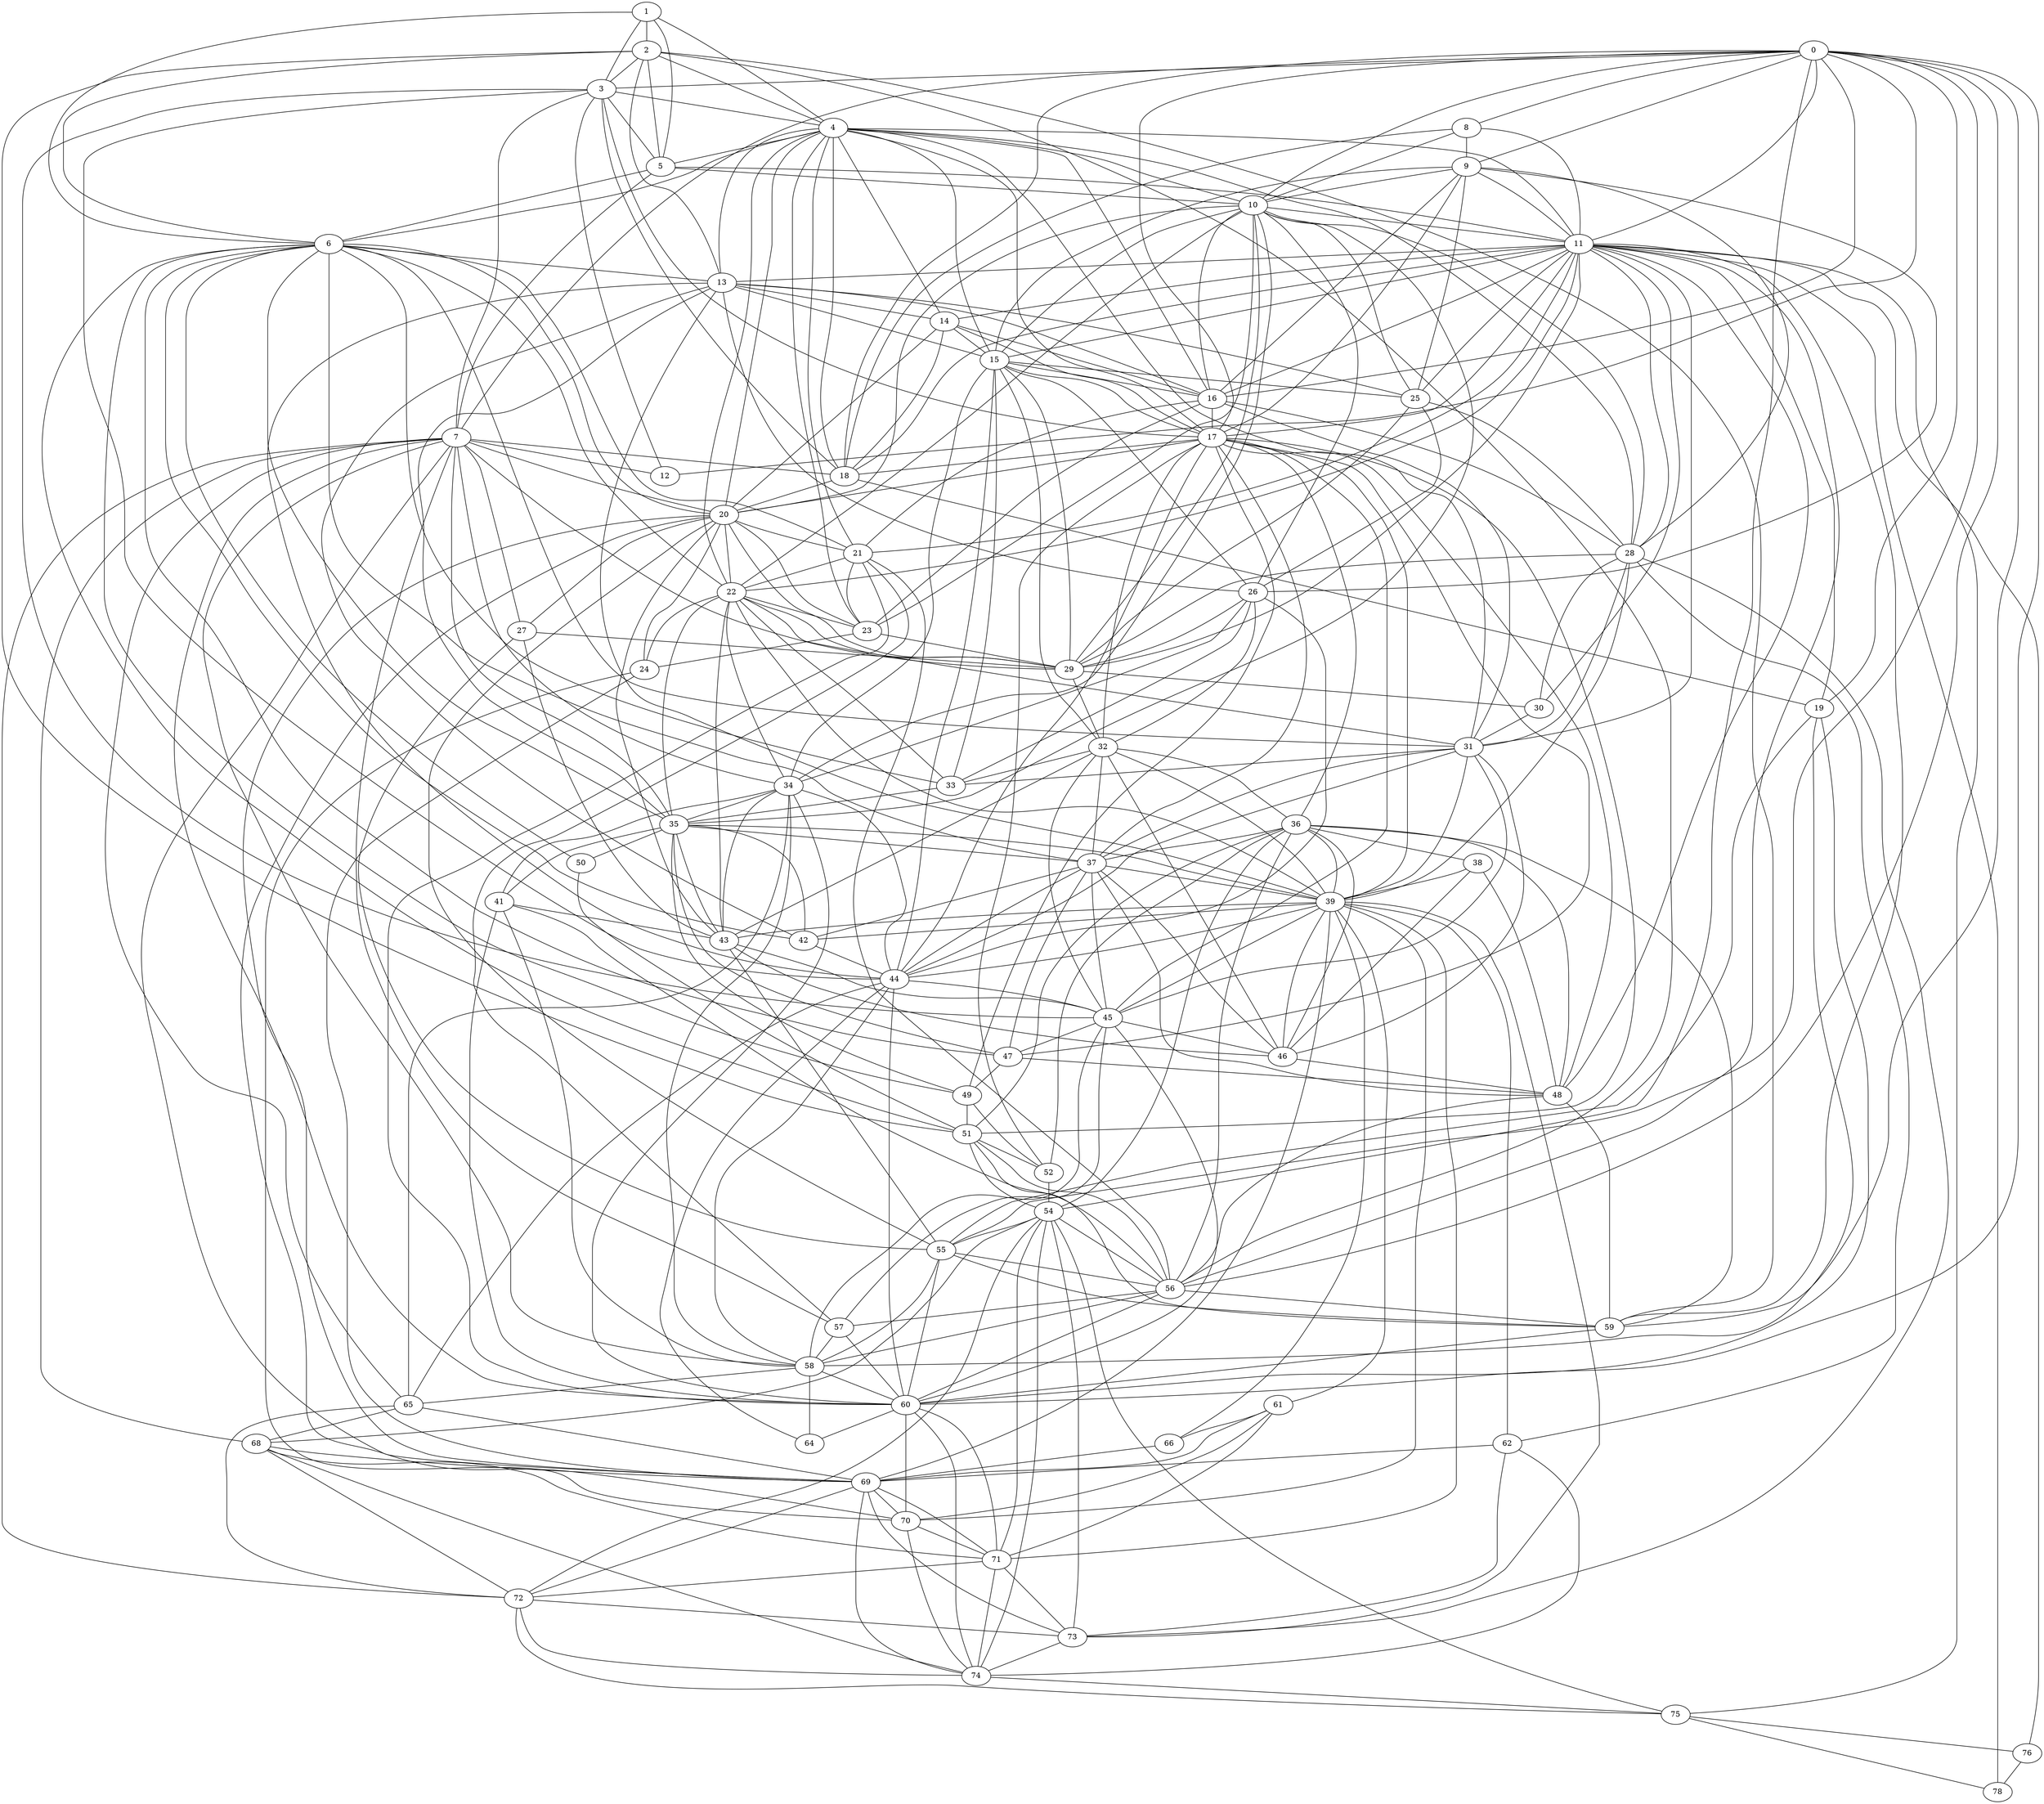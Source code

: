 graph G {
   8 -- 9
   8 -- 18
   8 -- 10
   8 -- 11
   0 -- 11
   0 -- 3
   0 -- 16
   0 -- 8
   0 -- 17
   0 -- 9
   0 -- 10
   0 -- 7
   0 -- 12
   0 -- 18
   0 -- 19
   0 -- 56
   0 -- 54
   0 -- 55
   0 -- 59
   0 -- 60
   1 -- 2
   1 -- 3
   1 -- 4
   1 -- 5
   1 -- 6
   2 -- 51
   2 -- 59
   2 -- 3
   2 -- 4
   2 -- 13
   2 -- 5
   2 -- 6
   2 -- 56
   3 -- 17
   3 -- 18
   3 -- 12
   3 -- 4
   3 -- 5
   3 -- 7
   3 -- 44
   3 -- 45
   4 -- 10
   4 -- 11
   4 -- 13
   4 -- 5
   4 -- 14
   4 -- 6
   4 -- 17
   4 -- 15
   4 -- 18
   4 -- 20
   4 -- 21
   4 -- 22
   4 -- 16
   4 -- 23
   4 -- 28
   4 -- 31
   5 -- 10
   5 -- 6
   5 -- 11
   5 -- 7
   6 -- 20
   6 -- 21
   6 -- 13
   6 -- 33
   6 -- 31
   6 -- 22
   6 -- 35
   6 -- 42
   6 -- 37
   6 -- 49
   6 -- 47
   6 -- 50
   6 -- 51
   7 -- 29
   7 -- 69
   7 -- 35
   7 -- 27
   7 -- 20
   7 -- 12
   7 -- 18
   7 -- 34
   7 -- 57
   7 -- 58
   7 -- 60
   7 -- 68
   7 -- 65
   7 -- 72
   9 -- 16
   9 -- 26
   9 -- 10
   9 -- 15
   9 -- 11
   9 -- 25
   9 -- 17
   9 -- 28
   10 -- 16
   10 -- 11
   10 -- 15
   10 -- 22
   10 -- 20
   10 -- 23
   10 -- 26
   10 -- 25
   10 -- 28
   10 -- 29
   10 -- 34
   10 -- 35
   11 -- 13
   11 -- 78
   11 -- 14
   11 -- 17
   11 -- 15
   11 -- 18
   11 -- 19
   11 -- 22
   11 -- 21
   11 -- 16
   11 -- 29
   11 -- 25
   11 -- 28
   11 -- 30
   11 -- 31
   11 -- 56
   11 -- 48
   11 -- 59
   11 -- 75
   11 -- 76
   13 -- 14
   13 -- 16
   13 -- 15
   13 -- 26
   13 -- 25
   13 -- 42
   13 -- 39
   13 -- 35
   13 -- 44
   14 -- 20
   14 -- 16
   14 -- 15
   14 -- 17
   14 -- 18
   15 -- 16
   15 -- 25
   15 -- 17
   15 -- 26
   15 -- 32
   15 -- 29
   15 -- 33
   15 -- 44
   15 -- 34
   16 -- 21
   16 -- 17
   16 -- 23
   16 -- 28
   16 -- 31
   17 -- 20
   17 -- 18
   17 -- 39
   17 -- 36
   17 -- 32
   17 -- 37
   17 -- 44
   17 -- 45
   17 -- 47
   17 -- 48
   17 -- 52
   17 -- 49
   17 -- 51
   18 -- 19
   18 -- 20
   19 -- 58
   19 -- 60
   19 -- 55
   20 -- 22
   20 -- 70
   20 -- 21
   20 -- 23
   20 -- 24
   20 -- 27
   20 -- 29
   20 -- 55
   20 -- 43
   20 -- 69
   21 -- 22
   21 -- 60
   21 -- 23
   21 -- 57
   21 -- 56
   22 -- 23
   22 -- 24
   22 -- 33
   22 -- 31
   22 -- 29
   22 -- 35
   22 -- 34
   22 -- 43
   22 -- 39
   23 -- 29
   23 -- 24
   24 -- 70
   24 -- 69
   25 -- 26
   25 -- 29
   25 -- 28
   26 -- 33
   26 -- 29
   26 -- 32
   26 -- 44
   26 -- 34
   27 -- 55
   27 -- 29
   27 -- 43
   28 -- 73
   28 -- 29
   28 -- 30
   28 -- 31
   28 -- 62
   28 -- 39
   29 -- 30
   29 -- 32
   30 -- 31
   31 -- 33
   31 -- 37
   31 -- 39
   31 -- 44
   31 -- 45
   31 -- 46
   32 -- 39
   32 -- 45
   32 -- 37
   32 -- 33
   32 -- 36
   32 -- 43
   32 -- 46
   33 -- 35
   34 -- 43
   34 -- 35
   34 -- 41
   34 -- 44
   34 -- 58
   34 -- 60
   34 -- 65
   35 -- 39
   35 -- 42
   35 -- 43
   35 -- 41
   35 -- 37
   35 -- 49
   35 -- 47
   35 -- 50
   36 -- 39
   36 -- 48
   36 -- 37
   36 -- 54
   36 -- 46
   36 -- 38
   36 -- 51
   36 -- 52
   36 -- 56
   36 -- 59
   37 -- 44
   37 -- 42
   37 -- 39
   37 -- 45
   37 -- 46
   37 -- 47
   37 -- 48
   38 -- 46
   38 -- 39
   38 -- 48
   39 -- 44
   39 -- 42
   39 -- 43
   39 -- 45
   39 -- 46
   39 -- 70
   39 -- 69
   39 -- 61
   39 -- 71
   39 -- 66
   39 -- 73
   39 -- 62
   41 -- 43
   41 -- 58
   41 -- 56
   41 -- 60
   42 -- 44
   43 -- 46
   43 -- 45
   43 -- 55
   44 -- 45
   44 -- 58
   44 -- 60
   44 -- 64
   44 -- 65
   45 -- 46
   45 -- 47
   45 -- 57
   45 -- 60
   45 -- 58
   46 -- 48
   47 -- 49
   47 -- 48
   48 -- 59
   48 -- 56
   49 -- 51
   49 -- 52
   50 -- 51
   51 -- 54
   51 -- 52
   51 -- 56
   51 -- 59
   52 -- 54
   54 -- 68
   54 -- 72
   54 -- 56
   54 -- 71
   54 -- 55
   54 -- 73
   54 -- 74
   54 -- 75
   55 -- 60
   55 -- 59
   55 -- 56
   55 -- 58
   56 -- 60
   56 -- 59
   56 -- 57
   56 -- 58
   57 -- 60
   57 -- 58
   58 -- 60
   58 -- 64
   58 -- 65
   59 -- 60
   60 -- 64
   60 -- 71
   60 -- 74
   60 -- 70
   61 -- 71
   61 -- 70
   61 -- 69
   61 -- 66
   62 -- 69
   62 -- 74
   62 -- 73
   65 -- 68
   65 -- 69
   65 -- 72
   66 -- 69
   68 -- 71
   68 -- 69
   68 -- 72
   68 -- 74
   69 -- 71
   69 -- 70
   69 -- 72
   69 -- 74
   69 -- 73
   70 -- 71
   70 -- 74
   71 -- 72
   71 -- 73
   71 -- 74
   72 -- 73
   72 -- 74
   72 -- 75
   73 -- 74
   74 -- 75
   75 -- 78
   75 -- 76
   76 -- 78
}
